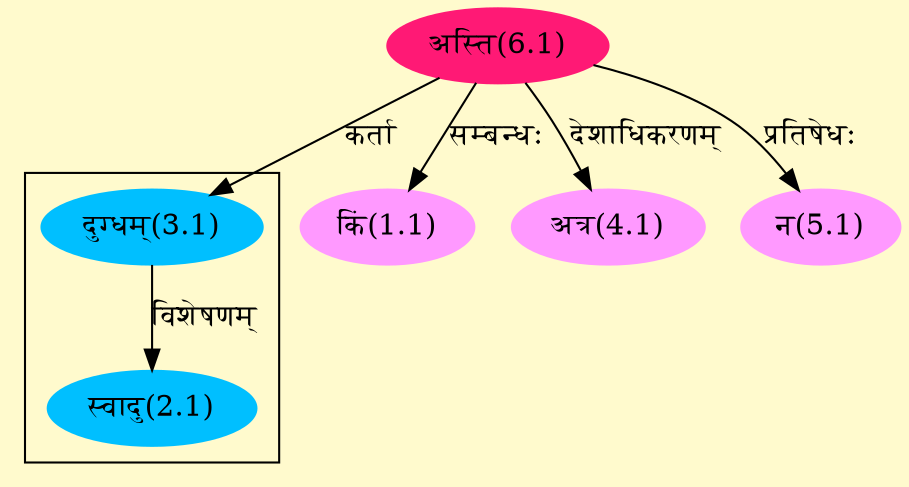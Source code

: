 digraph G{
rankdir=BT;
 compound=true;
 bgcolor="lemonchiffon1";

subgraph cluster_1{
Node2_1 [style=filled, color="#00BFFF" label = "स्वादु(2.1)"]
Node3_1 [style=filled, color="#00BFFF" label = "दुग्धम्(3.1)"]

}
Node1_1 [style=filled, color="#FF99FF" label = "किं(1.1)"]
Node6_1 [style=filled, color="#FF1975" label = "अस्ति(6.1)"]
Node3_1 [style=filled, color="#00BFFF" label = "दुग्धम्(3.1)"]
Node4_1 [style=filled, color="#FF99FF" label = "अत्र(4.1)"]
Node5_1 [style=filled, color="#FF99FF" label = "न(5.1)"]
/* Start of Relations section */

Node1_1 -> Node6_1 [  label="सम्बन्धः"  dir="back" ]
Node2_1 -> Node3_1 [  label="विशेषणम्"  dir="back" ]
Node3_1 -> Node6_1 [  label="कर्ता"  dir="back" ]
Node4_1 -> Node6_1 [  label="देशाधिकरणम्"  dir="back" ]
Node5_1 -> Node6_1 [  label="प्रतिषेधः"  dir="back" ]
}
